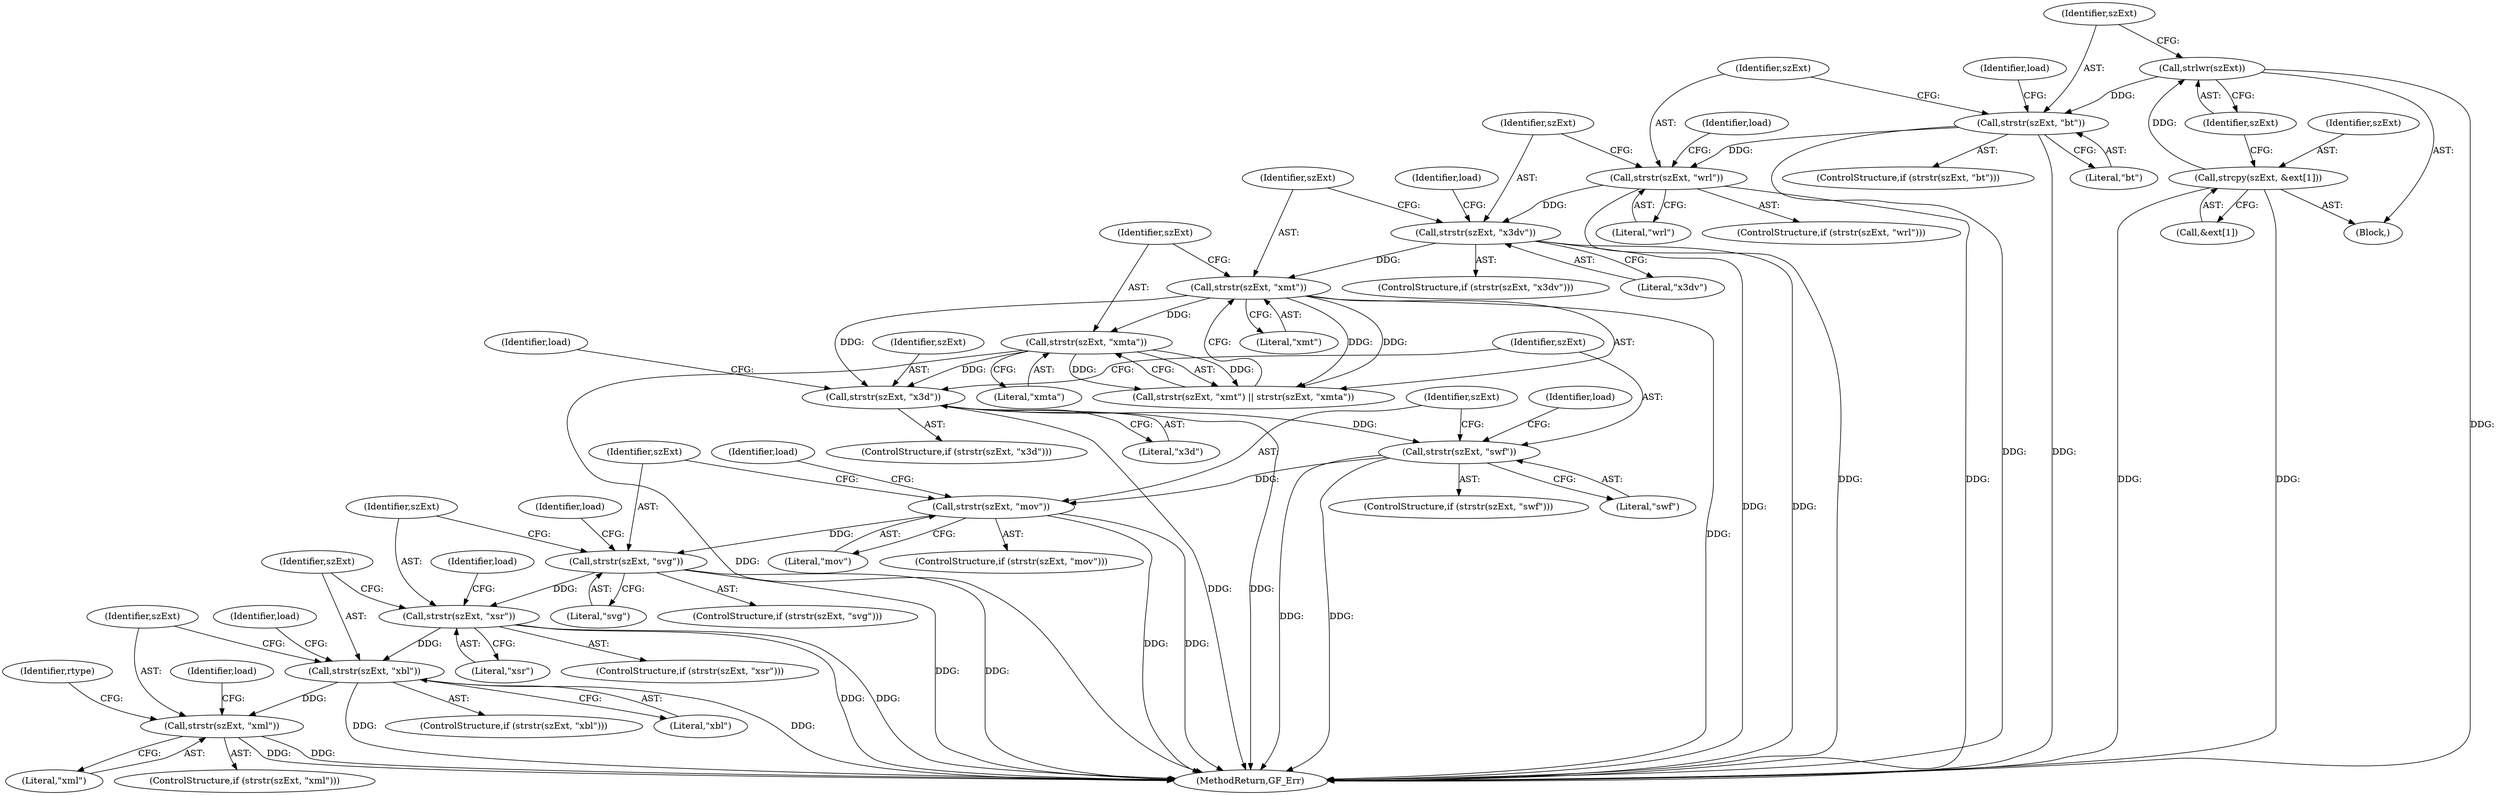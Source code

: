 digraph "0_gpac_35ab4475a7df9b2a4bcab235e379c0c3ec543658_4@API" {
"1000258" [label="(Call,strstr(szExt, \"swf\"))"];
"1000248" [label="(Call,strstr(szExt, \"x3d\"))"];
"1000235" [label="(Call,strstr(szExt, \"xmt\"))"];
"1000224" [label="(Call,strstr(szExt, \"x3dv\"))"];
"1000214" [label="(Call,strstr(szExt, \"wrl\"))"];
"1000204" [label="(Call,strstr(szExt, \"bt\"))"];
"1000201" [label="(Call,strlwr(szExt))"];
"1000195" [label="(Call,strcpy(szExt, &ext[1]))"];
"1000238" [label="(Call,strstr(szExt, \"xmta\"))"];
"1000268" [label="(Call,strstr(szExt, \"mov\"))"];
"1000278" [label="(Call,strstr(szExt, \"svg\"))"];
"1000288" [label="(Call,strstr(szExt, \"xsr\"))"];
"1000298" [label="(Call,strstr(szExt, \"xbl\"))"];
"1000308" [label="(Call,strstr(szExt, \"xml\"))"];
"1000372" [label="(Identifier,load)"];
"1000258" [label="(Call,strstr(szExt, \"swf\"))"];
"1000234" [label="(Call,strstr(szExt, \"xmt\") || strstr(szExt, \"xmta\"))"];
"1000273" [label="(Identifier,load)"];
"1000248" [label="(Call,strstr(szExt, \"x3d\"))"];
"1000263" [label="(Identifier,load)"];
"1000269" [label="(Identifier,szExt)"];
"1000239" [label="(Identifier,szExt)"];
"1000240" [label="(Literal,\"xmta\")"];
"1000303" [label="(Identifier,load)"];
"1000129" [label="(Block,)"];
"1000205" [label="(Identifier,szExt)"];
"1000219" [label="(Identifier,load)"];
"1000310" [label="(Literal,\"xml\")"];
"1000235" [label="(Call,strstr(szExt, \"xmt\"))"];
"1000214" [label="(Call,strstr(szExt, \"wrl\"))"];
"1000446" [label="(MethodReturn,GF_Err)"];
"1000289" [label="(Identifier,szExt)"];
"1000257" [label="(ControlStructure,if (strstr(szExt, \"swf\")))"];
"1000226" [label="(Literal,\"x3dv\")"];
"1000223" [label="(ControlStructure,if (strstr(szExt, \"x3dv\")))"];
"1000298" [label="(Call,strstr(szExt, \"xbl\"))"];
"1000229" [label="(Identifier,load)"];
"1000237" [label="(Literal,\"xmt\")"];
"1000249" [label="(Identifier,szExt)"];
"1000206" [label="(Literal,\"bt\")"];
"1000196" [label="(Identifier,szExt)"];
"1000270" [label="(Literal,\"mov\")"];
"1000293" [label="(Identifier,load)"];
"1000300" [label="(Literal,\"xbl\")"];
"1000202" [label="(Identifier,szExt)"];
"1000309" [label="(Identifier,szExt)"];
"1000299" [label="(Identifier,szExt)"];
"1000225" [label="(Identifier,szExt)"];
"1000204" [label="(Call,strstr(szExt, \"bt\"))"];
"1000283" [label="(Identifier,load)"];
"1000203" [label="(ControlStructure,if (strstr(szExt, \"bt\")))"];
"1000236" [label="(Identifier,szExt)"];
"1000287" [label="(ControlStructure,if (strstr(szExt, \"xsr\")))"];
"1000290" [label="(Literal,\"xsr\")"];
"1000215" [label="(Identifier,szExt)"];
"1000195" [label="(Call,strcpy(szExt, &ext[1]))"];
"1000308" [label="(Call,strstr(szExt, \"xml\"))"];
"1000278" [label="(Call,strstr(szExt, \"svg\"))"];
"1000267" [label="(ControlStructure,if (strstr(szExt, \"mov\")))"];
"1000247" [label="(ControlStructure,if (strstr(szExt, \"x3d\")))"];
"1000259" [label="(Identifier,szExt)"];
"1000250" [label="(Literal,\"x3d\")"];
"1000253" [label="(Identifier,load)"];
"1000224" [label="(Call,strstr(szExt, \"x3dv\"))"];
"1000201" [label="(Call,strlwr(szExt))"];
"1000268" [label="(Call,strstr(szExt, \"mov\"))"];
"1000279" [label="(Identifier,szExt)"];
"1000280" [label="(Literal,\"svg\")"];
"1000288" [label="(Call,strstr(szExt, \"xsr\"))"];
"1000297" [label="(ControlStructure,if (strstr(szExt, \"xbl\")))"];
"1000307" [label="(ControlStructure,if (strstr(szExt, \"xml\")))"];
"1000216" [label="(Literal,\"wrl\")"];
"1000314" [label="(Identifier,rtype)"];
"1000197" [label="(Call,&ext[1])"];
"1000260" [label="(Literal,\"swf\")"];
"1000213" [label="(ControlStructure,if (strstr(szExt, \"wrl\")))"];
"1000209" [label="(Identifier,load)"];
"1000277" [label="(ControlStructure,if (strstr(szExt, \"svg\")))"];
"1000238" [label="(Call,strstr(szExt, \"xmta\"))"];
"1000258" -> "1000257"  [label="AST: "];
"1000258" -> "1000260"  [label="CFG: "];
"1000259" -> "1000258"  [label="AST: "];
"1000260" -> "1000258"  [label="AST: "];
"1000263" -> "1000258"  [label="CFG: "];
"1000269" -> "1000258"  [label="CFG: "];
"1000258" -> "1000446"  [label="DDG: "];
"1000258" -> "1000446"  [label="DDG: "];
"1000248" -> "1000258"  [label="DDG: "];
"1000258" -> "1000268"  [label="DDG: "];
"1000248" -> "1000247"  [label="AST: "];
"1000248" -> "1000250"  [label="CFG: "];
"1000249" -> "1000248"  [label="AST: "];
"1000250" -> "1000248"  [label="AST: "];
"1000253" -> "1000248"  [label="CFG: "];
"1000259" -> "1000248"  [label="CFG: "];
"1000248" -> "1000446"  [label="DDG: "];
"1000248" -> "1000446"  [label="DDG: "];
"1000235" -> "1000248"  [label="DDG: "];
"1000238" -> "1000248"  [label="DDG: "];
"1000235" -> "1000234"  [label="AST: "];
"1000235" -> "1000237"  [label="CFG: "];
"1000236" -> "1000235"  [label="AST: "];
"1000237" -> "1000235"  [label="AST: "];
"1000239" -> "1000235"  [label="CFG: "];
"1000234" -> "1000235"  [label="CFG: "];
"1000235" -> "1000446"  [label="DDG: "];
"1000235" -> "1000234"  [label="DDG: "];
"1000235" -> "1000234"  [label="DDG: "];
"1000224" -> "1000235"  [label="DDG: "];
"1000235" -> "1000238"  [label="DDG: "];
"1000224" -> "1000223"  [label="AST: "];
"1000224" -> "1000226"  [label="CFG: "];
"1000225" -> "1000224"  [label="AST: "];
"1000226" -> "1000224"  [label="AST: "];
"1000229" -> "1000224"  [label="CFG: "];
"1000236" -> "1000224"  [label="CFG: "];
"1000224" -> "1000446"  [label="DDG: "];
"1000224" -> "1000446"  [label="DDG: "];
"1000214" -> "1000224"  [label="DDG: "];
"1000214" -> "1000213"  [label="AST: "];
"1000214" -> "1000216"  [label="CFG: "];
"1000215" -> "1000214"  [label="AST: "];
"1000216" -> "1000214"  [label="AST: "];
"1000219" -> "1000214"  [label="CFG: "];
"1000225" -> "1000214"  [label="CFG: "];
"1000214" -> "1000446"  [label="DDG: "];
"1000214" -> "1000446"  [label="DDG: "];
"1000204" -> "1000214"  [label="DDG: "];
"1000204" -> "1000203"  [label="AST: "];
"1000204" -> "1000206"  [label="CFG: "];
"1000205" -> "1000204"  [label="AST: "];
"1000206" -> "1000204"  [label="AST: "];
"1000209" -> "1000204"  [label="CFG: "];
"1000215" -> "1000204"  [label="CFG: "];
"1000204" -> "1000446"  [label="DDG: "];
"1000204" -> "1000446"  [label="DDG: "];
"1000201" -> "1000204"  [label="DDG: "];
"1000201" -> "1000129"  [label="AST: "];
"1000201" -> "1000202"  [label="CFG: "];
"1000202" -> "1000201"  [label="AST: "];
"1000205" -> "1000201"  [label="CFG: "];
"1000201" -> "1000446"  [label="DDG: "];
"1000195" -> "1000201"  [label="DDG: "];
"1000195" -> "1000129"  [label="AST: "];
"1000195" -> "1000197"  [label="CFG: "];
"1000196" -> "1000195"  [label="AST: "];
"1000197" -> "1000195"  [label="AST: "];
"1000202" -> "1000195"  [label="CFG: "];
"1000195" -> "1000446"  [label="DDG: "];
"1000195" -> "1000446"  [label="DDG: "];
"1000238" -> "1000234"  [label="AST: "];
"1000238" -> "1000240"  [label="CFG: "];
"1000239" -> "1000238"  [label="AST: "];
"1000240" -> "1000238"  [label="AST: "];
"1000234" -> "1000238"  [label="CFG: "];
"1000238" -> "1000446"  [label="DDG: "];
"1000238" -> "1000234"  [label="DDG: "];
"1000238" -> "1000234"  [label="DDG: "];
"1000268" -> "1000267"  [label="AST: "];
"1000268" -> "1000270"  [label="CFG: "];
"1000269" -> "1000268"  [label="AST: "];
"1000270" -> "1000268"  [label="AST: "];
"1000273" -> "1000268"  [label="CFG: "];
"1000279" -> "1000268"  [label="CFG: "];
"1000268" -> "1000446"  [label="DDG: "];
"1000268" -> "1000446"  [label="DDG: "];
"1000268" -> "1000278"  [label="DDG: "];
"1000278" -> "1000277"  [label="AST: "];
"1000278" -> "1000280"  [label="CFG: "];
"1000279" -> "1000278"  [label="AST: "];
"1000280" -> "1000278"  [label="AST: "];
"1000283" -> "1000278"  [label="CFG: "];
"1000289" -> "1000278"  [label="CFG: "];
"1000278" -> "1000446"  [label="DDG: "];
"1000278" -> "1000446"  [label="DDG: "];
"1000278" -> "1000288"  [label="DDG: "];
"1000288" -> "1000287"  [label="AST: "];
"1000288" -> "1000290"  [label="CFG: "];
"1000289" -> "1000288"  [label="AST: "];
"1000290" -> "1000288"  [label="AST: "];
"1000293" -> "1000288"  [label="CFG: "];
"1000299" -> "1000288"  [label="CFG: "];
"1000288" -> "1000446"  [label="DDG: "];
"1000288" -> "1000446"  [label="DDG: "];
"1000288" -> "1000298"  [label="DDG: "];
"1000298" -> "1000297"  [label="AST: "];
"1000298" -> "1000300"  [label="CFG: "];
"1000299" -> "1000298"  [label="AST: "];
"1000300" -> "1000298"  [label="AST: "];
"1000303" -> "1000298"  [label="CFG: "];
"1000309" -> "1000298"  [label="CFG: "];
"1000298" -> "1000446"  [label="DDG: "];
"1000298" -> "1000446"  [label="DDG: "];
"1000298" -> "1000308"  [label="DDG: "];
"1000308" -> "1000307"  [label="AST: "];
"1000308" -> "1000310"  [label="CFG: "];
"1000309" -> "1000308"  [label="AST: "];
"1000310" -> "1000308"  [label="AST: "];
"1000314" -> "1000308"  [label="CFG: "];
"1000372" -> "1000308"  [label="CFG: "];
"1000308" -> "1000446"  [label="DDG: "];
"1000308" -> "1000446"  [label="DDG: "];
}

